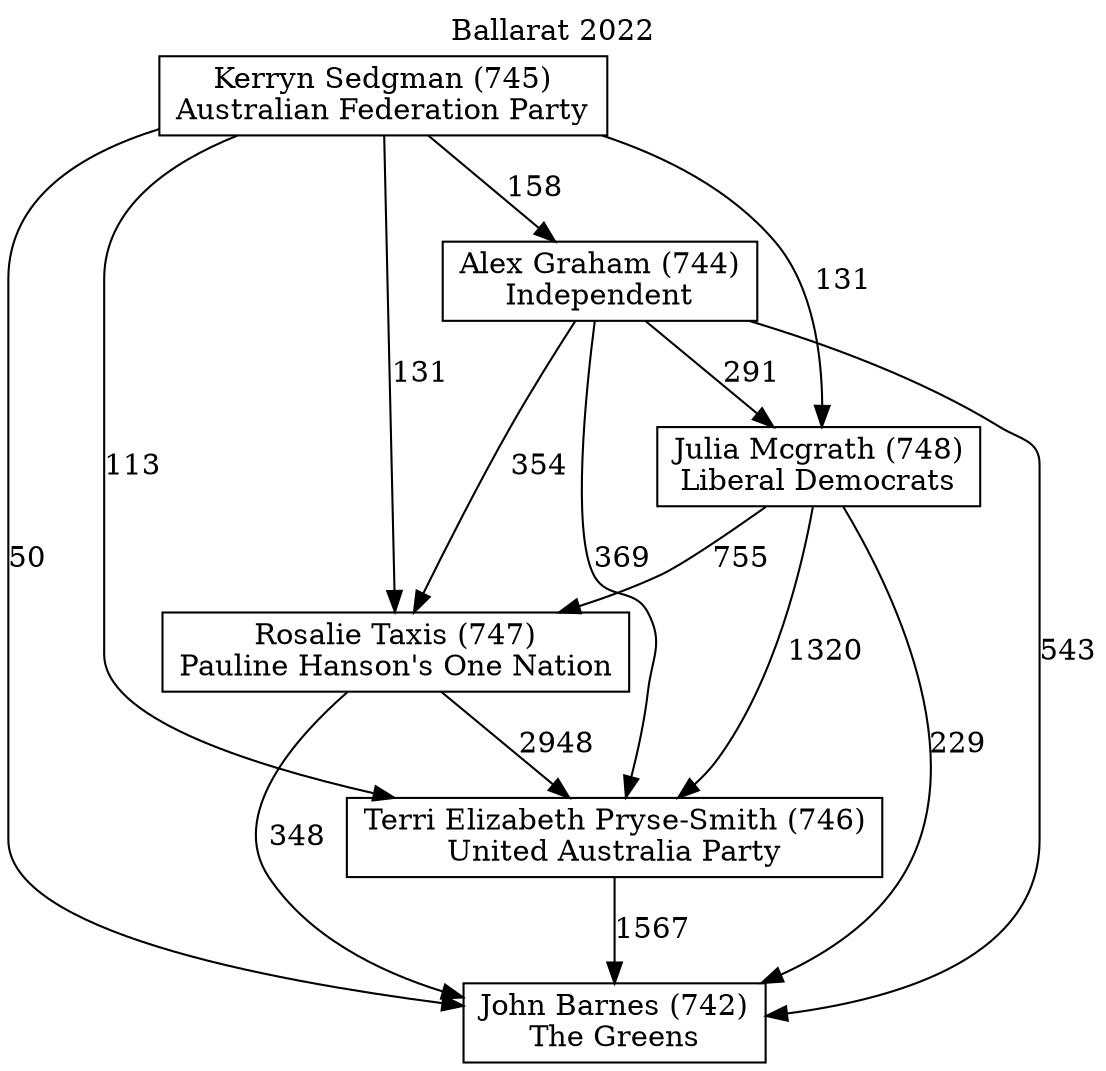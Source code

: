 // House preference flow
digraph "John Barnes (742)_Ballarat_2022" {
	graph [label="Ballarat 2022" labelloc=t]
	node [shape=box]
	"John Barnes (742)" [label="John Barnes (742)
The Greens"]
	"Terri Elizabeth Pryse-Smith (746)" [label="Terri Elizabeth Pryse-Smith (746)
United Australia Party"]
	"Rosalie Taxis (747)" [label="Rosalie Taxis (747)
Pauline Hanson's One Nation"]
	"Julia Mcgrath (748)" [label="Julia Mcgrath (748)
Liberal Democrats"]
	"Alex Graham (744)" [label="Alex Graham (744)
Independent"]
	"Kerryn Sedgman (745)" [label="Kerryn Sedgman (745)
Australian Federation Party"]
	"John Barnes (742)" [label="John Barnes (742)
The Greens"]
	"Rosalie Taxis (747)" [label="Rosalie Taxis (747)
Pauline Hanson's One Nation"]
	"Julia Mcgrath (748)" [label="Julia Mcgrath (748)
Liberal Democrats"]
	"Alex Graham (744)" [label="Alex Graham (744)
Independent"]
	"Kerryn Sedgman (745)" [label="Kerryn Sedgman (745)
Australian Federation Party"]
	"John Barnes (742)" [label="John Barnes (742)
The Greens"]
	"Julia Mcgrath (748)" [label="Julia Mcgrath (748)
Liberal Democrats"]
	"Alex Graham (744)" [label="Alex Graham (744)
Independent"]
	"Kerryn Sedgman (745)" [label="Kerryn Sedgman (745)
Australian Federation Party"]
	"John Barnes (742)" [label="John Barnes (742)
The Greens"]
	"Alex Graham (744)" [label="Alex Graham (744)
Independent"]
	"Kerryn Sedgman (745)" [label="Kerryn Sedgman (745)
Australian Federation Party"]
	"John Barnes (742)" [label="John Barnes (742)
The Greens"]
	"Kerryn Sedgman (745)" [label="Kerryn Sedgman (745)
Australian Federation Party"]
	"Kerryn Sedgman (745)" [label="Kerryn Sedgman (745)
Australian Federation Party"]
	"Alex Graham (744)" [label="Alex Graham (744)
Independent"]
	"Kerryn Sedgman (745)" [label="Kerryn Sedgman (745)
Australian Federation Party"]
	"Kerryn Sedgman (745)" [label="Kerryn Sedgman (745)
Australian Federation Party"]
	"Julia Mcgrath (748)" [label="Julia Mcgrath (748)
Liberal Democrats"]
	"Alex Graham (744)" [label="Alex Graham (744)
Independent"]
	"Kerryn Sedgman (745)" [label="Kerryn Sedgman (745)
Australian Federation Party"]
	"Julia Mcgrath (748)" [label="Julia Mcgrath (748)
Liberal Democrats"]
	"Kerryn Sedgman (745)" [label="Kerryn Sedgman (745)
Australian Federation Party"]
	"Kerryn Sedgman (745)" [label="Kerryn Sedgman (745)
Australian Federation Party"]
	"Alex Graham (744)" [label="Alex Graham (744)
Independent"]
	"Kerryn Sedgman (745)" [label="Kerryn Sedgman (745)
Australian Federation Party"]
	"Kerryn Sedgman (745)" [label="Kerryn Sedgman (745)
Australian Federation Party"]
	"Rosalie Taxis (747)" [label="Rosalie Taxis (747)
Pauline Hanson's One Nation"]
	"Julia Mcgrath (748)" [label="Julia Mcgrath (748)
Liberal Democrats"]
	"Alex Graham (744)" [label="Alex Graham (744)
Independent"]
	"Kerryn Sedgman (745)" [label="Kerryn Sedgman (745)
Australian Federation Party"]
	"Rosalie Taxis (747)" [label="Rosalie Taxis (747)
Pauline Hanson's One Nation"]
	"Alex Graham (744)" [label="Alex Graham (744)
Independent"]
	"Kerryn Sedgman (745)" [label="Kerryn Sedgman (745)
Australian Federation Party"]
	"Rosalie Taxis (747)" [label="Rosalie Taxis (747)
Pauline Hanson's One Nation"]
	"Kerryn Sedgman (745)" [label="Kerryn Sedgman (745)
Australian Federation Party"]
	"Kerryn Sedgman (745)" [label="Kerryn Sedgman (745)
Australian Federation Party"]
	"Alex Graham (744)" [label="Alex Graham (744)
Independent"]
	"Kerryn Sedgman (745)" [label="Kerryn Sedgman (745)
Australian Federation Party"]
	"Kerryn Sedgman (745)" [label="Kerryn Sedgman (745)
Australian Federation Party"]
	"Julia Mcgrath (748)" [label="Julia Mcgrath (748)
Liberal Democrats"]
	"Alex Graham (744)" [label="Alex Graham (744)
Independent"]
	"Kerryn Sedgman (745)" [label="Kerryn Sedgman (745)
Australian Federation Party"]
	"Julia Mcgrath (748)" [label="Julia Mcgrath (748)
Liberal Democrats"]
	"Kerryn Sedgman (745)" [label="Kerryn Sedgman (745)
Australian Federation Party"]
	"Kerryn Sedgman (745)" [label="Kerryn Sedgman (745)
Australian Federation Party"]
	"Alex Graham (744)" [label="Alex Graham (744)
Independent"]
	"Kerryn Sedgman (745)" [label="Kerryn Sedgman (745)
Australian Federation Party"]
	"Kerryn Sedgman (745)" [label="Kerryn Sedgman (745)
Australian Federation Party"]
	"Terri Elizabeth Pryse-Smith (746)" [label="Terri Elizabeth Pryse-Smith (746)
United Australia Party"]
	"Rosalie Taxis (747)" [label="Rosalie Taxis (747)
Pauline Hanson's One Nation"]
	"Julia Mcgrath (748)" [label="Julia Mcgrath (748)
Liberal Democrats"]
	"Alex Graham (744)" [label="Alex Graham (744)
Independent"]
	"Kerryn Sedgman (745)" [label="Kerryn Sedgman (745)
Australian Federation Party"]
	"Terri Elizabeth Pryse-Smith (746)" [label="Terri Elizabeth Pryse-Smith (746)
United Australia Party"]
	"Julia Mcgrath (748)" [label="Julia Mcgrath (748)
Liberal Democrats"]
	"Alex Graham (744)" [label="Alex Graham (744)
Independent"]
	"Kerryn Sedgman (745)" [label="Kerryn Sedgman (745)
Australian Federation Party"]
	"Terri Elizabeth Pryse-Smith (746)" [label="Terri Elizabeth Pryse-Smith (746)
United Australia Party"]
	"Alex Graham (744)" [label="Alex Graham (744)
Independent"]
	"Kerryn Sedgman (745)" [label="Kerryn Sedgman (745)
Australian Federation Party"]
	"Terri Elizabeth Pryse-Smith (746)" [label="Terri Elizabeth Pryse-Smith (746)
United Australia Party"]
	"Kerryn Sedgman (745)" [label="Kerryn Sedgman (745)
Australian Federation Party"]
	"Kerryn Sedgman (745)" [label="Kerryn Sedgman (745)
Australian Federation Party"]
	"Alex Graham (744)" [label="Alex Graham (744)
Independent"]
	"Kerryn Sedgman (745)" [label="Kerryn Sedgman (745)
Australian Federation Party"]
	"Kerryn Sedgman (745)" [label="Kerryn Sedgman (745)
Australian Federation Party"]
	"Julia Mcgrath (748)" [label="Julia Mcgrath (748)
Liberal Democrats"]
	"Alex Graham (744)" [label="Alex Graham (744)
Independent"]
	"Kerryn Sedgman (745)" [label="Kerryn Sedgman (745)
Australian Federation Party"]
	"Julia Mcgrath (748)" [label="Julia Mcgrath (748)
Liberal Democrats"]
	"Kerryn Sedgman (745)" [label="Kerryn Sedgman (745)
Australian Federation Party"]
	"Kerryn Sedgman (745)" [label="Kerryn Sedgman (745)
Australian Federation Party"]
	"Alex Graham (744)" [label="Alex Graham (744)
Independent"]
	"Kerryn Sedgman (745)" [label="Kerryn Sedgman (745)
Australian Federation Party"]
	"Kerryn Sedgman (745)" [label="Kerryn Sedgman (745)
Australian Federation Party"]
	"Rosalie Taxis (747)" [label="Rosalie Taxis (747)
Pauline Hanson's One Nation"]
	"Julia Mcgrath (748)" [label="Julia Mcgrath (748)
Liberal Democrats"]
	"Alex Graham (744)" [label="Alex Graham (744)
Independent"]
	"Kerryn Sedgman (745)" [label="Kerryn Sedgman (745)
Australian Federation Party"]
	"Rosalie Taxis (747)" [label="Rosalie Taxis (747)
Pauline Hanson's One Nation"]
	"Alex Graham (744)" [label="Alex Graham (744)
Independent"]
	"Kerryn Sedgman (745)" [label="Kerryn Sedgman (745)
Australian Federation Party"]
	"Rosalie Taxis (747)" [label="Rosalie Taxis (747)
Pauline Hanson's One Nation"]
	"Kerryn Sedgman (745)" [label="Kerryn Sedgman (745)
Australian Federation Party"]
	"Kerryn Sedgman (745)" [label="Kerryn Sedgman (745)
Australian Federation Party"]
	"Alex Graham (744)" [label="Alex Graham (744)
Independent"]
	"Kerryn Sedgman (745)" [label="Kerryn Sedgman (745)
Australian Federation Party"]
	"Kerryn Sedgman (745)" [label="Kerryn Sedgman (745)
Australian Federation Party"]
	"Julia Mcgrath (748)" [label="Julia Mcgrath (748)
Liberal Democrats"]
	"Alex Graham (744)" [label="Alex Graham (744)
Independent"]
	"Kerryn Sedgman (745)" [label="Kerryn Sedgman (745)
Australian Federation Party"]
	"Julia Mcgrath (748)" [label="Julia Mcgrath (748)
Liberal Democrats"]
	"Kerryn Sedgman (745)" [label="Kerryn Sedgman (745)
Australian Federation Party"]
	"Kerryn Sedgman (745)" [label="Kerryn Sedgman (745)
Australian Federation Party"]
	"Alex Graham (744)" [label="Alex Graham (744)
Independent"]
	"Kerryn Sedgman (745)" [label="Kerryn Sedgman (745)
Australian Federation Party"]
	"Kerryn Sedgman (745)" [label="Kerryn Sedgman (745)
Australian Federation Party"]
	"Terri Elizabeth Pryse-Smith (746)" -> "John Barnes (742)" [label=1567]
	"Rosalie Taxis (747)" -> "Terri Elizabeth Pryse-Smith (746)" [label=2948]
	"Julia Mcgrath (748)" -> "Rosalie Taxis (747)" [label=755]
	"Alex Graham (744)" -> "Julia Mcgrath (748)" [label=291]
	"Kerryn Sedgman (745)" -> "Alex Graham (744)" [label=158]
	"Rosalie Taxis (747)" -> "John Barnes (742)" [label=348]
	"Julia Mcgrath (748)" -> "John Barnes (742)" [label=229]
	"Alex Graham (744)" -> "John Barnes (742)" [label=543]
	"Kerryn Sedgman (745)" -> "John Barnes (742)" [label=50]
	"Kerryn Sedgman (745)" -> "Julia Mcgrath (748)" [label=131]
	"Alex Graham (744)" -> "Rosalie Taxis (747)" [label=354]
	"Kerryn Sedgman (745)" -> "Rosalie Taxis (747)" [label=131]
	"Julia Mcgrath (748)" -> "Terri Elizabeth Pryse-Smith (746)" [label=1320]
	"Alex Graham (744)" -> "Terri Elizabeth Pryse-Smith (746)" [label=369]
	"Kerryn Sedgman (745)" -> "Terri Elizabeth Pryse-Smith (746)" [label=113]
}

